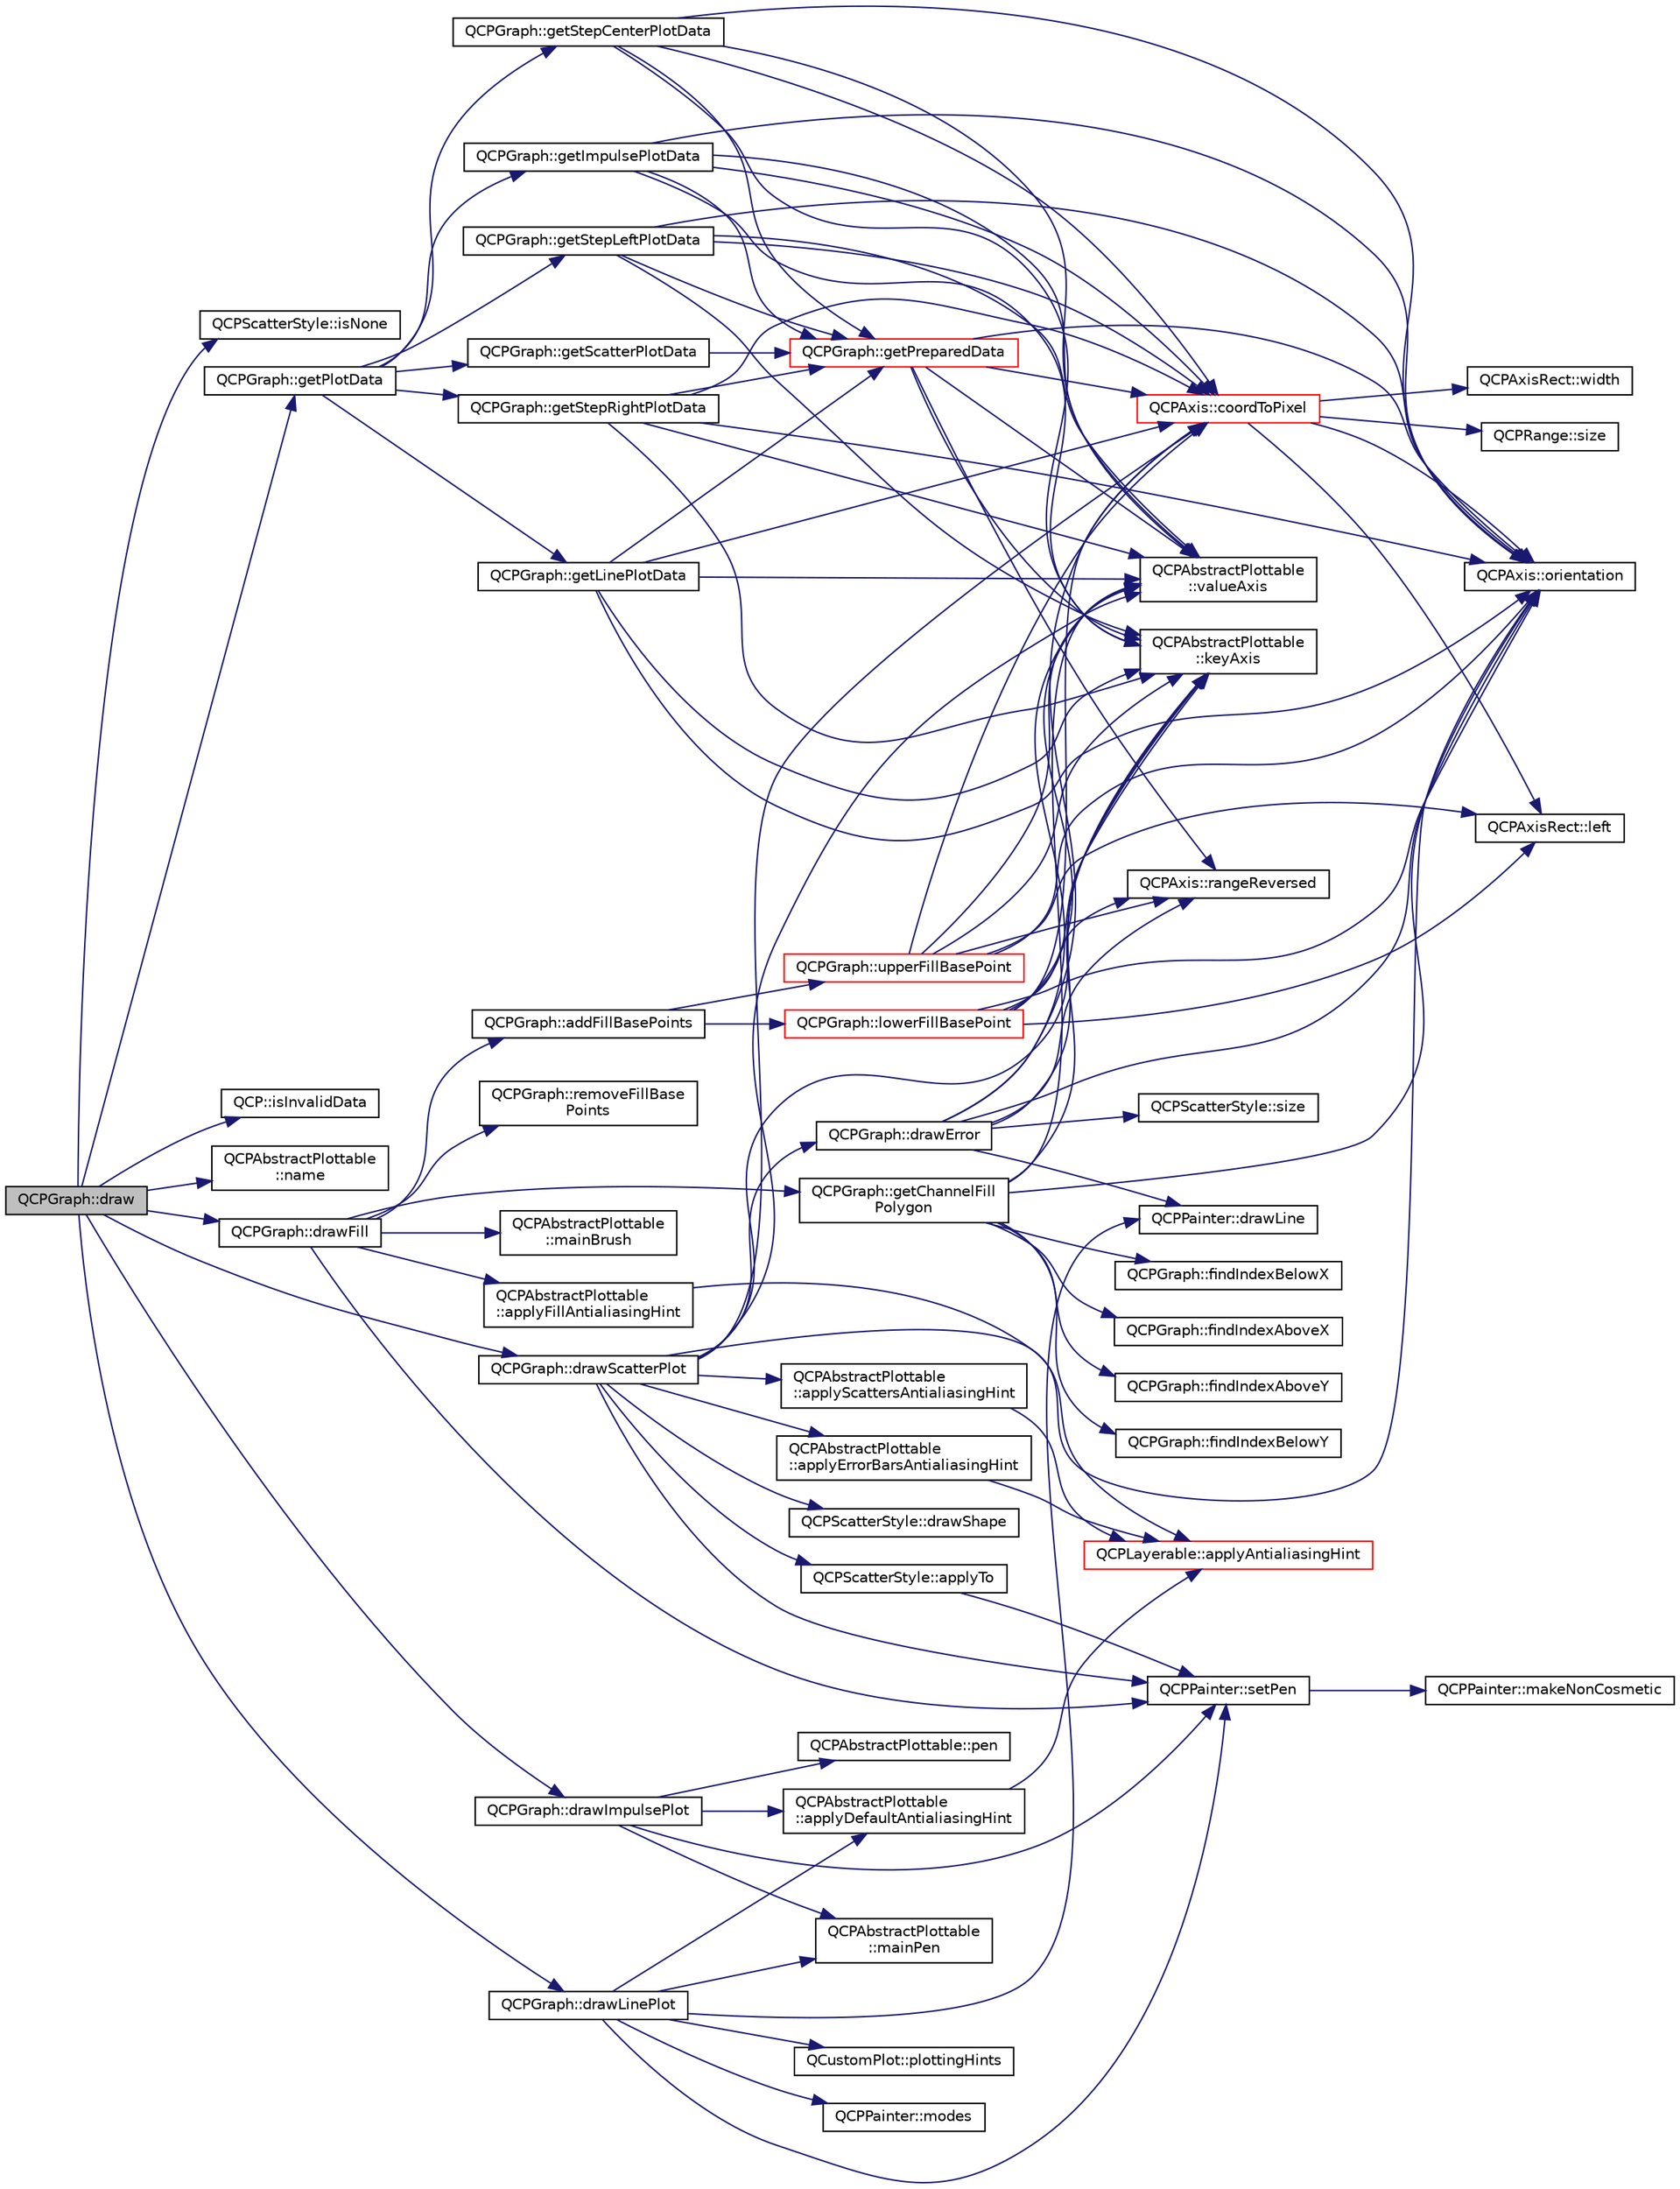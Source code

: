 digraph "QCPGraph::draw"
{
  edge [fontname="Helvetica",fontsize="10",labelfontname="Helvetica",labelfontsize="10"];
  node [fontname="Helvetica",fontsize="10",shape=record];
  rankdir="LR";
  Node1 [label="QCPGraph::draw",height=0.2,width=0.4,color="black", fillcolor="grey75", style="filled", fontcolor="black"];
  Node1 -> Node2 [color="midnightblue",fontsize="10",style="solid",fontname="Helvetica"];
  Node2 [label="QCPScatterStyle::isNone",height=0.2,width=0.4,color="black", fillcolor="white", style="filled",URL="$class_q_c_p_scatter_style.html#aa3861281108d0adbeb291c820ea3925c"];
  Node1 -> Node3 [color="midnightblue",fontsize="10",style="solid",fontname="Helvetica"];
  Node3 [label="QCPGraph::getPlotData",height=0.2,width=0.4,color="black", fillcolor="white", style="filled",URL="$class_q_c_p_graph.html#a466c661e015188971c862031af946693"];
  Node3 -> Node4 [color="midnightblue",fontsize="10",style="solid",fontname="Helvetica"];
  Node4 [label="QCPGraph::getScatterPlotData",height=0.2,width=0.4,color="black", fillcolor="white", style="filled",URL="$class_q_c_p_graph.html#a45c4214b59ea11aa6d8d112bdc3b0e03"];
  Node4 -> Node5 [color="midnightblue",fontsize="10",style="solid",fontname="Helvetica"];
  Node5 [label="QCPGraph::getPreparedData",height=0.2,width=0.4,color="red", fillcolor="white", style="filled",URL="$class_q_c_p_graph.html#ab420b46ba638dc3252439fe16687b244"];
  Node5 -> Node6 [color="midnightblue",fontsize="10",style="solid",fontname="Helvetica"];
  Node6 [label="QCPAbstractPlottable\l::keyAxis",height=0.2,width=0.4,color="black", fillcolor="white", style="filled",URL="$class_q_c_p_abstract_plottable.html#a72c7a09c22963f2c943f07112b311103"];
  Node5 -> Node7 [color="midnightblue",fontsize="10",style="solid",fontname="Helvetica"];
  Node7 [label="QCPAbstractPlottable\l::valueAxis",height=0.2,width=0.4,color="black", fillcolor="white", style="filled",URL="$class_q_c_p_abstract_plottable.html#a3106f9d34d330a6097a8ec5905e5b519"];
  Node5 -> Node8 [color="midnightblue",fontsize="10",style="solid",fontname="Helvetica"];
  Node8 [label="QCPAxis::coordToPixel",height=0.2,width=0.4,color="red", fillcolor="white", style="filled",URL="$class_q_c_p_axis.html#a985ae693b842fb0422b4390fe36d299a"];
  Node8 -> Node9 [color="midnightblue",fontsize="10",style="solid",fontname="Helvetica"];
  Node9 [label="QCPAxis::orientation",height=0.2,width=0.4,color="black", fillcolor="white", style="filled",URL="$class_q_c_p_axis.html#a57483f2f60145ddc9e63f3af53959265"];
  Node8 -> Node10 [color="midnightblue",fontsize="10",style="solid",fontname="Helvetica"];
  Node10 [label="QCPRange::size",height=0.2,width=0.4,color="black", fillcolor="white", style="filled",URL="$class_q_c_p_range.html#afa57c13049b965edb6fd1c00ac56338a"];
  Node8 -> Node11 [color="midnightblue",fontsize="10",style="solid",fontname="Helvetica"];
  Node11 [label="QCPAxisRect::width",height=0.2,width=0.4,color="black", fillcolor="white", style="filled",URL="$class_q_c_p_axis_rect.html#a45bf5c17f4ca29131b7eb0db06efc259"];
  Node8 -> Node12 [color="midnightblue",fontsize="10",style="solid",fontname="Helvetica"];
  Node12 [label="QCPAxisRect::left",height=0.2,width=0.4,color="black", fillcolor="white", style="filled",URL="$class_q_c_p_axis_rect.html#a55b3ecf72a3a65b053f7651b88db458d"];
  Node5 -> Node13 [color="midnightblue",fontsize="10",style="solid",fontname="Helvetica"];
  Node13 [label="QCPAxis::rangeReversed",height=0.2,width=0.4,color="black", fillcolor="white", style="filled",URL="$class_q_c_p_axis.html#ade26dc7994ccd8a11f64fd83377ee021"];
  Node5 -> Node9 [color="midnightblue",fontsize="10",style="solid",fontname="Helvetica"];
  Node3 -> Node14 [color="midnightblue",fontsize="10",style="solid",fontname="Helvetica"];
  Node14 [label="QCPGraph::getLinePlotData",height=0.2,width=0.4,color="black", fillcolor="white", style="filled",URL="$class_q_c_p_graph.html#ae3d82ffd0c9a883482aabf47b0e6b5ee"];
  Node14 -> Node6 [color="midnightblue",fontsize="10",style="solid",fontname="Helvetica"];
  Node14 -> Node7 [color="midnightblue",fontsize="10",style="solid",fontname="Helvetica"];
  Node14 -> Node5 [color="midnightblue",fontsize="10",style="solid",fontname="Helvetica"];
  Node14 -> Node9 [color="midnightblue",fontsize="10",style="solid",fontname="Helvetica"];
  Node14 -> Node8 [color="midnightblue",fontsize="10",style="solid",fontname="Helvetica"];
  Node3 -> Node15 [color="midnightblue",fontsize="10",style="solid",fontname="Helvetica"];
  Node15 [label="QCPGraph::getStepLeftPlotData",height=0.2,width=0.4,color="black", fillcolor="white", style="filled",URL="$class_q_c_p_graph.html#a609cf4a78045b4d2a679bdff7623847e"];
  Node15 -> Node6 [color="midnightblue",fontsize="10",style="solid",fontname="Helvetica"];
  Node15 -> Node7 [color="midnightblue",fontsize="10",style="solid",fontname="Helvetica"];
  Node15 -> Node5 [color="midnightblue",fontsize="10",style="solid",fontname="Helvetica"];
  Node15 -> Node9 [color="midnightblue",fontsize="10",style="solid",fontname="Helvetica"];
  Node15 -> Node8 [color="midnightblue",fontsize="10",style="solid",fontname="Helvetica"];
  Node3 -> Node16 [color="midnightblue",fontsize="10",style="solid",fontname="Helvetica"];
  Node16 [label="QCPGraph::getStepRightPlotData",height=0.2,width=0.4,color="black", fillcolor="white", style="filled",URL="$class_q_c_p_graph.html#a3b9b8c8dc7a6fd9be6e253c25ee31809"];
  Node16 -> Node6 [color="midnightblue",fontsize="10",style="solid",fontname="Helvetica"];
  Node16 -> Node7 [color="midnightblue",fontsize="10",style="solid",fontname="Helvetica"];
  Node16 -> Node5 [color="midnightblue",fontsize="10",style="solid",fontname="Helvetica"];
  Node16 -> Node9 [color="midnightblue",fontsize="10",style="solid",fontname="Helvetica"];
  Node16 -> Node8 [color="midnightblue",fontsize="10",style="solid",fontname="Helvetica"];
  Node3 -> Node17 [color="midnightblue",fontsize="10",style="solid",fontname="Helvetica"];
  Node17 [label="QCPGraph::getStepCenterPlotData",height=0.2,width=0.4,color="black", fillcolor="white", style="filled",URL="$class_q_c_p_graph.html#ad3713e7d8eb85a0afc34a81a5db5cd27"];
  Node17 -> Node6 [color="midnightblue",fontsize="10",style="solid",fontname="Helvetica"];
  Node17 -> Node7 [color="midnightblue",fontsize="10",style="solid",fontname="Helvetica"];
  Node17 -> Node5 [color="midnightblue",fontsize="10",style="solid",fontname="Helvetica"];
  Node17 -> Node9 [color="midnightblue",fontsize="10",style="solid",fontname="Helvetica"];
  Node17 -> Node8 [color="midnightblue",fontsize="10",style="solid",fontname="Helvetica"];
  Node3 -> Node18 [color="midnightblue",fontsize="10",style="solid",fontname="Helvetica"];
  Node18 [label="QCPGraph::getImpulsePlotData",height=0.2,width=0.4,color="black", fillcolor="white", style="filled",URL="$class_q_c_p_graph.html#a1ca2b0762505767f116892609fb02062"];
  Node18 -> Node6 [color="midnightblue",fontsize="10",style="solid",fontname="Helvetica"];
  Node18 -> Node7 [color="midnightblue",fontsize="10",style="solid",fontname="Helvetica"];
  Node18 -> Node5 [color="midnightblue",fontsize="10",style="solid",fontname="Helvetica"];
  Node18 -> Node9 [color="midnightblue",fontsize="10",style="solid",fontname="Helvetica"];
  Node18 -> Node8 [color="midnightblue",fontsize="10",style="solid",fontname="Helvetica"];
  Node1 -> Node19 [color="midnightblue",fontsize="10",style="solid",fontname="Helvetica"];
  Node19 [label="QCP::isInvalidData",height=0.2,width=0.4,color="black", fillcolor="white", style="filled",URL="$namespace_q_c_p.html#a07ab701c05329089f933b9cae2638a63"];
  Node1 -> Node20 [color="midnightblue",fontsize="10",style="solid",fontname="Helvetica"];
  Node20 [label="QCPAbstractPlottable\l::name",height=0.2,width=0.4,color="black", fillcolor="white", style="filled",URL="$class_q_c_p_abstract_plottable.html#a1affc1972938e4364a9325e4e4e4dcea"];
  Node1 -> Node21 [color="midnightblue",fontsize="10",style="solid",fontname="Helvetica"];
  Node21 [label="QCPGraph::drawFill",height=0.2,width=0.4,color="black", fillcolor="white", style="filled",URL="$class_q_c_p_graph.html#ad6d07926e6d6b7cfa70258780d47b7a0"];
  Node21 -> Node22 [color="midnightblue",fontsize="10",style="solid",fontname="Helvetica"];
  Node22 [label="QCPAbstractPlottable\l::mainBrush",height=0.2,width=0.4,color="black", fillcolor="white", style="filled",URL="$class_q_c_p_abstract_plottable.html#ae74c123832da180c17e22203e748d9b7"];
  Node21 -> Node23 [color="midnightblue",fontsize="10",style="solid",fontname="Helvetica"];
  Node23 [label="QCPAbstractPlottable\l::applyFillAntialiasingHint",height=0.2,width=0.4,color="black", fillcolor="white", style="filled",URL="$class_q_c_p_abstract_plottable.html#ac08a480155895e674dbfe5a5670e0ff3"];
  Node23 -> Node24 [color="midnightblue",fontsize="10",style="solid",fontname="Helvetica"];
  Node24 [label="QCPLayerable::applyAntialiasingHint",height=0.2,width=0.4,color="red", fillcolor="white", style="filled",URL="$class_q_c_p_layerable.html#a62bd552d1a45aa9accb24b310542279e"];
  Node21 -> Node25 [color="midnightblue",fontsize="10",style="solid",fontname="Helvetica"];
  Node25 [label="QCPGraph::addFillBasePoints",height=0.2,width=0.4,color="black", fillcolor="white", style="filled",URL="$class_q_c_p_graph.html#a5fa7884620d7c54b81dfbd255d97b636"];
  Node25 -> Node26 [color="midnightblue",fontsize="10",style="solid",fontname="Helvetica"];
  Node26 [label="QCPGraph::upperFillBasePoint",height=0.2,width=0.4,color="red", fillcolor="white", style="filled",URL="$class_q_c_p_graph.html#a363d066c179e0f46cc93c12bafb0bfba"];
  Node26 -> Node6 [color="midnightblue",fontsize="10",style="solid",fontname="Helvetica"];
  Node26 -> Node7 [color="midnightblue",fontsize="10",style="solid",fontname="Helvetica"];
  Node26 -> Node8 [color="midnightblue",fontsize="10",style="solid",fontname="Helvetica"];
  Node26 -> Node9 [color="midnightblue",fontsize="10",style="solid",fontname="Helvetica"];
  Node26 -> Node13 [color="midnightblue",fontsize="10",style="solid",fontname="Helvetica"];
  Node26 -> Node12 [color="midnightblue",fontsize="10",style="solid",fontname="Helvetica"];
  Node25 -> Node27 [color="midnightblue",fontsize="10",style="solid",fontname="Helvetica"];
  Node27 [label="QCPGraph::lowerFillBasePoint",height=0.2,width=0.4,color="red", fillcolor="white", style="filled",URL="$class_q_c_p_graph.html#a41f982e8ceaefe6a53eb7432f26d64b6"];
  Node27 -> Node6 [color="midnightblue",fontsize="10",style="solid",fontname="Helvetica"];
  Node27 -> Node7 [color="midnightblue",fontsize="10",style="solid",fontname="Helvetica"];
  Node27 -> Node8 [color="midnightblue",fontsize="10",style="solid",fontname="Helvetica"];
  Node27 -> Node9 [color="midnightblue",fontsize="10",style="solid",fontname="Helvetica"];
  Node27 -> Node13 [color="midnightblue",fontsize="10",style="solid",fontname="Helvetica"];
  Node27 -> Node12 [color="midnightblue",fontsize="10",style="solid",fontname="Helvetica"];
  Node21 -> Node28 [color="midnightblue",fontsize="10",style="solid",fontname="Helvetica"];
  Node28 [label="QCPPainter::setPen",height=0.2,width=0.4,color="black", fillcolor="white", style="filled",URL="$class_q_c_p_painter.html#af9c7a4cd1791403901f8c5b82a150195"];
  Node28 -> Node29 [color="midnightblue",fontsize="10",style="solid",fontname="Helvetica"];
  Node29 [label="QCPPainter::makeNonCosmetic",height=0.2,width=0.4,color="black", fillcolor="white", style="filled",URL="$class_q_c_p_painter.html#a7e63fbcf47e35c6f2ecd11b8fef7c7d8"];
  Node21 -> Node30 [color="midnightblue",fontsize="10",style="solid",fontname="Helvetica"];
  Node30 [label="QCPGraph::removeFillBase\lPoints",height=0.2,width=0.4,color="black", fillcolor="white", style="filled",URL="$class_q_c_p_graph.html#ad31b49a90e91e538fd9caf011c913a68"];
  Node21 -> Node31 [color="midnightblue",fontsize="10",style="solid",fontname="Helvetica"];
  Node31 [label="QCPGraph::getChannelFill\lPolygon",height=0.2,width=0.4,color="black", fillcolor="white", style="filled",URL="$class_q_c_p_graph.html#a0374b7268e35cab9802a6be2b5d726d7"];
  Node31 -> Node6 [color="midnightblue",fontsize="10",style="solid",fontname="Helvetica"];
  Node31 -> Node7 [color="midnightblue",fontsize="10",style="solid",fontname="Helvetica"];
  Node31 -> Node9 [color="midnightblue",fontsize="10",style="solid",fontname="Helvetica"];
  Node31 -> Node32 [color="midnightblue",fontsize="10",style="solid",fontname="Helvetica"];
  Node32 [label="QCPGraph::findIndexBelowX",height=0.2,width=0.4,color="black", fillcolor="white", style="filled",URL="$class_q_c_p_graph.html#a6f4e9461d5925be9228fc4760249a04f"];
  Node31 -> Node33 [color="midnightblue",fontsize="10",style="solid",fontname="Helvetica"];
  Node33 [label="QCPGraph::findIndexAboveX",height=0.2,width=0.4,color="black", fillcolor="white", style="filled",URL="$class_q_c_p_graph.html#abab2a75b5e63630432bdd1f3b57f07fa"];
  Node31 -> Node34 [color="midnightblue",fontsize="10",style="solid",fontname="Helvetica"];
  Node34 [label="QCPGraph::findIndexAboveY",height=0.2,width=0.4,color="black", fillcolor="white", style="filled",URL="$class_q_c_p_graph.html#adf50243f1df203883a2187089734bfcb"];
  Node31 -> Node35 [color="midnightblue",fontsize="10",style="solid",fontname="Helvetica"];
  Node35 [label="QCPGraph::findIndexBelowY",height=0.2,width=0.4,color="black", fillcolor="white", style="filled",URL="$class_q_c_p_graph.html#a6c4d556de3d1e02f548401001f72c6ff"];
  Node1 -> Node36 [color="midnightblue",fontsize="10",style="solid",fontname="Helvetica"];
  Node36 [label="QCPGraph::drawImpulsePlot",height=0.2,width=0.4,color="black", fillcolor="white", style="filled",URL="$class_q_c_p_graph.html#abc01180629621f1e47e94559227d3d8c"];
  Node36 -> Node37 [color="midnightblue",fontsize="10",style="solid",fontname="Helvetica"];
  Node37 [label="QCPAbstractPlottable\l::mainPen",height=0.2,width=0.4,color="black", fillcolor="white", style="filled",URL="$class_q_c_p_abstract_plottable.html#a19276ed2382a3a06464417b8788b1451"];
  Node36 -> Node38 [color="midnightblue",fontsize="10",style="solid",fontname="Helvetica"];
  Node38 [label="QCPAbstractPlottable\l::applyDefaultAntialiasingHint",height=0.2,width=0.4,color="black", fillcolor="white", style="filled",URL="$class_q_c_p_abstract_plottable.html#a76e9d6cc7972dc1528f526d163766aca"];
  Node38 -> Node24 [color="midnightblue",fontsize="10",style="solid",fontname="Helvetica"];
  Node36 -> Node39 [color="midnightblue",fontsize="10",style="solid",fontname="Helvetica"];
  Node39 [label="QCPAbstractPlottable::pen",height=0.2,width=0.4,color="black", fillcolor="white", style="filled",URL="$class_q_c_p_abstract_plottable.html#a41d060007cc6b3037c9c04d22d0c0398"];
  Node36 -> Node28 [color="midnightblue",fontsize="10",style="solid",fontname="Helvetica"];
  Node1 -> Node40 [color="midnightblue",fontsize="10",style="solid",fontname="Helvetica"];
  Node40 [label="QCPGraph::drawLinePlot",height=0.2,width=0.4,color="black", fillcolor="white", style="filled",URL="$class_q_c_p_graph.html#acebc22c3385829b19a87e6281fe6ade2"];
  Node40 -> Node37 [color="midnightblue",fontsize="10",style="solid",fontname="Helvetica"];
  Node40 -> Node38 [color="midnightblue",fontsize="10",style="solid",fontname="Helvetica"];
  Node40 -> Node28 [color="midnightblue",fontsize="10",style="solid",fontname="Helvetica"];
  Node40 -> Node41 [color="midnightblue",fontsize="10",style="solid",fontname="Helvetica"];
  Node41 [label="QCustomPlot::plottingHints",height=0.2,width=0.4,color="black", fillcolor="white", style="filled",URL="$class_q_custom_plot.html#a130b55e205697a5288081e9fc11e443e"];
  Node40 -> Node42 [color="midnightblue",fontsize="10",style="solid",fontname="Helvetica"];
  Node42 [label="QCPPainter::modes",height=0.2,width=0.4,color="black", fillcolor="white", style="filled",URL="$class_q_c_p_painter.html#a99b89eaf5363faaa1e1e6162856f436c"];
  Node40 -> Node43 [color="midnightblue",fontsize="10",style="solid",fontname="Helvetica"];
  Node43 [label="QCPPainter::drawLine",height=0.2,width=0.4,color="black", fillcolor="white", style="filled",URL="$class_q_c_p_painter.html#a0b4b1b9bd495e182c731774dc800e6e0"];
  Node1 -> Node44 [color="midnightblue",fontsize="10",style="solid",fontname="Helvetica"];
  Node44 [label="QCPGraph::drawScatterPlot",height=0.2,width=0.4,color="black", fillcolor="white", style="filled",URL="$class_q_c_p_graph.html#a6bdc385b122ce06134d4196373ae2250"];
  Node44 -> Node6 [color="midnightblue",fontsize="10",style="solid",fontname="Helvetica"];
  Node44 -> Node7 [color="midnightblue",fontsize="10",style="solid",fontname="Helvetica"];
  Node44 -> Node45 [color="midnightblue",fontsize="10",style="solid",fontname="Helvetica"];
  Node45 [label="QCPAbstractPlottable\l::applyErrorBarsAntialiasingHint",height=0.2,width=0.4,color="black", fillcolor="white", style="filled",URL="$class_q_c_p_abstract_plottable.html#af687bfe6160255960558eb71f1f81e73"];
  Node45 -> Node24 [color="midnightblue",fontsize="10",style="solid",fontname="Helvetica"];
  Node44 -> Node28 [color="midnightblue",fontsize="10",style="solid",fontname="Helvetica"];
  Node44 -> Node9 [color="midnightblue",fontsize="10",style="solid",fontname="Helvetica"];
  Node44 -> Node46 [color="midnightblue",fontsize="10",style="solid",fontname="Helvetica"];
  Node46 [label="QCPGraph::drawError",height=0.2,width=0.4,color="black", fillcolor="white", style="filled",URL="$class_q_c_p_graph.html#a4df6807066ce877705e999773e7ffbc4"];
  Node46 -> Node6 [color="midnightblue",fontsize="10",style="solid",fontname="Helvetica"];
  Node46 -> Node7 [color="midnightblue",fontsize="10",style="solid",fontname="Helvetica"];
  Node46 -> Node47 [color="midnightblue",fontsize="10",style="solid",fontname="Helvetica"];
  Node47 [label="QCPScatterStyle::size",height=0.2,width=0.4,color="black", fillcolor="white", style="filled",URL="$class_q_c_p_scatter_style.html#a1973ee650368f1c5f55507b78473f634"];
  Node46 -> Node9 [color="midnightblue",fontsize="10",style="solid",fontname="Helvetica"];
  Node46 -> Node8 [color="midnightblue",fontsize="10",style="solid",fontname="Helvetica"];
  Node46 -> Node13 [color="midnightblue",fontsize="10",style="solid",fontname="Helvetica"];
  Node46 -> Node43 [color="midnightblue",fontsize="10",style="solid",fontname="Helvetica"];
  Node44 -> Node8 [color="midnightblue",fontsize="10",style="solid",fontname="Helvetica"];
  Node44 -> Node48 [color="midnightblue",fontsize="10",style="solid",fontname="Helvetica"];
  Node48 [label="QCPAbstractPlottable\l::applyScattersAntialiasingHint",height=0.2,width=0.4,color="black", fillcolor="white", style="filled",URL="$class_q_c_p_abstract_plottable.html#a753272ee225a62827e90c3e1e78de4b1"];
  Node48 -> Node24 [color="midnightblue",fontsize="10",style="solid",fontname="Helvetica"];
  Node44 -> Node49 [color="midnightblue",fontsize="10",style="solid",fontname="Helvetica"];
  Node49 [label="QCPScatterStyle::applyTo",height=0.2,width=0.4,color="black", fillcolor="white", style="filled",URL="$class_q_c_p_scatter_style.html#a81817dfd404635f211e6ff2a04657d36"];
  Node49 -> Node28 [color="midnightblue",fontsize="10",style="solid",fontname="Helvetica"];
  Node44 -> Node50 [color="midnightblue",fontsize="10",style="solid",fontname="Helvetica"];
  Node50 [label="QCPScatterStyle::drawShape",height=0.2,width=0.4,color="black", fillcolor="white", style="filled",URL="$class_q_c_p_scatter_style.html#a992d531ac471ec2b29bdec6aeb400a06"];
}
